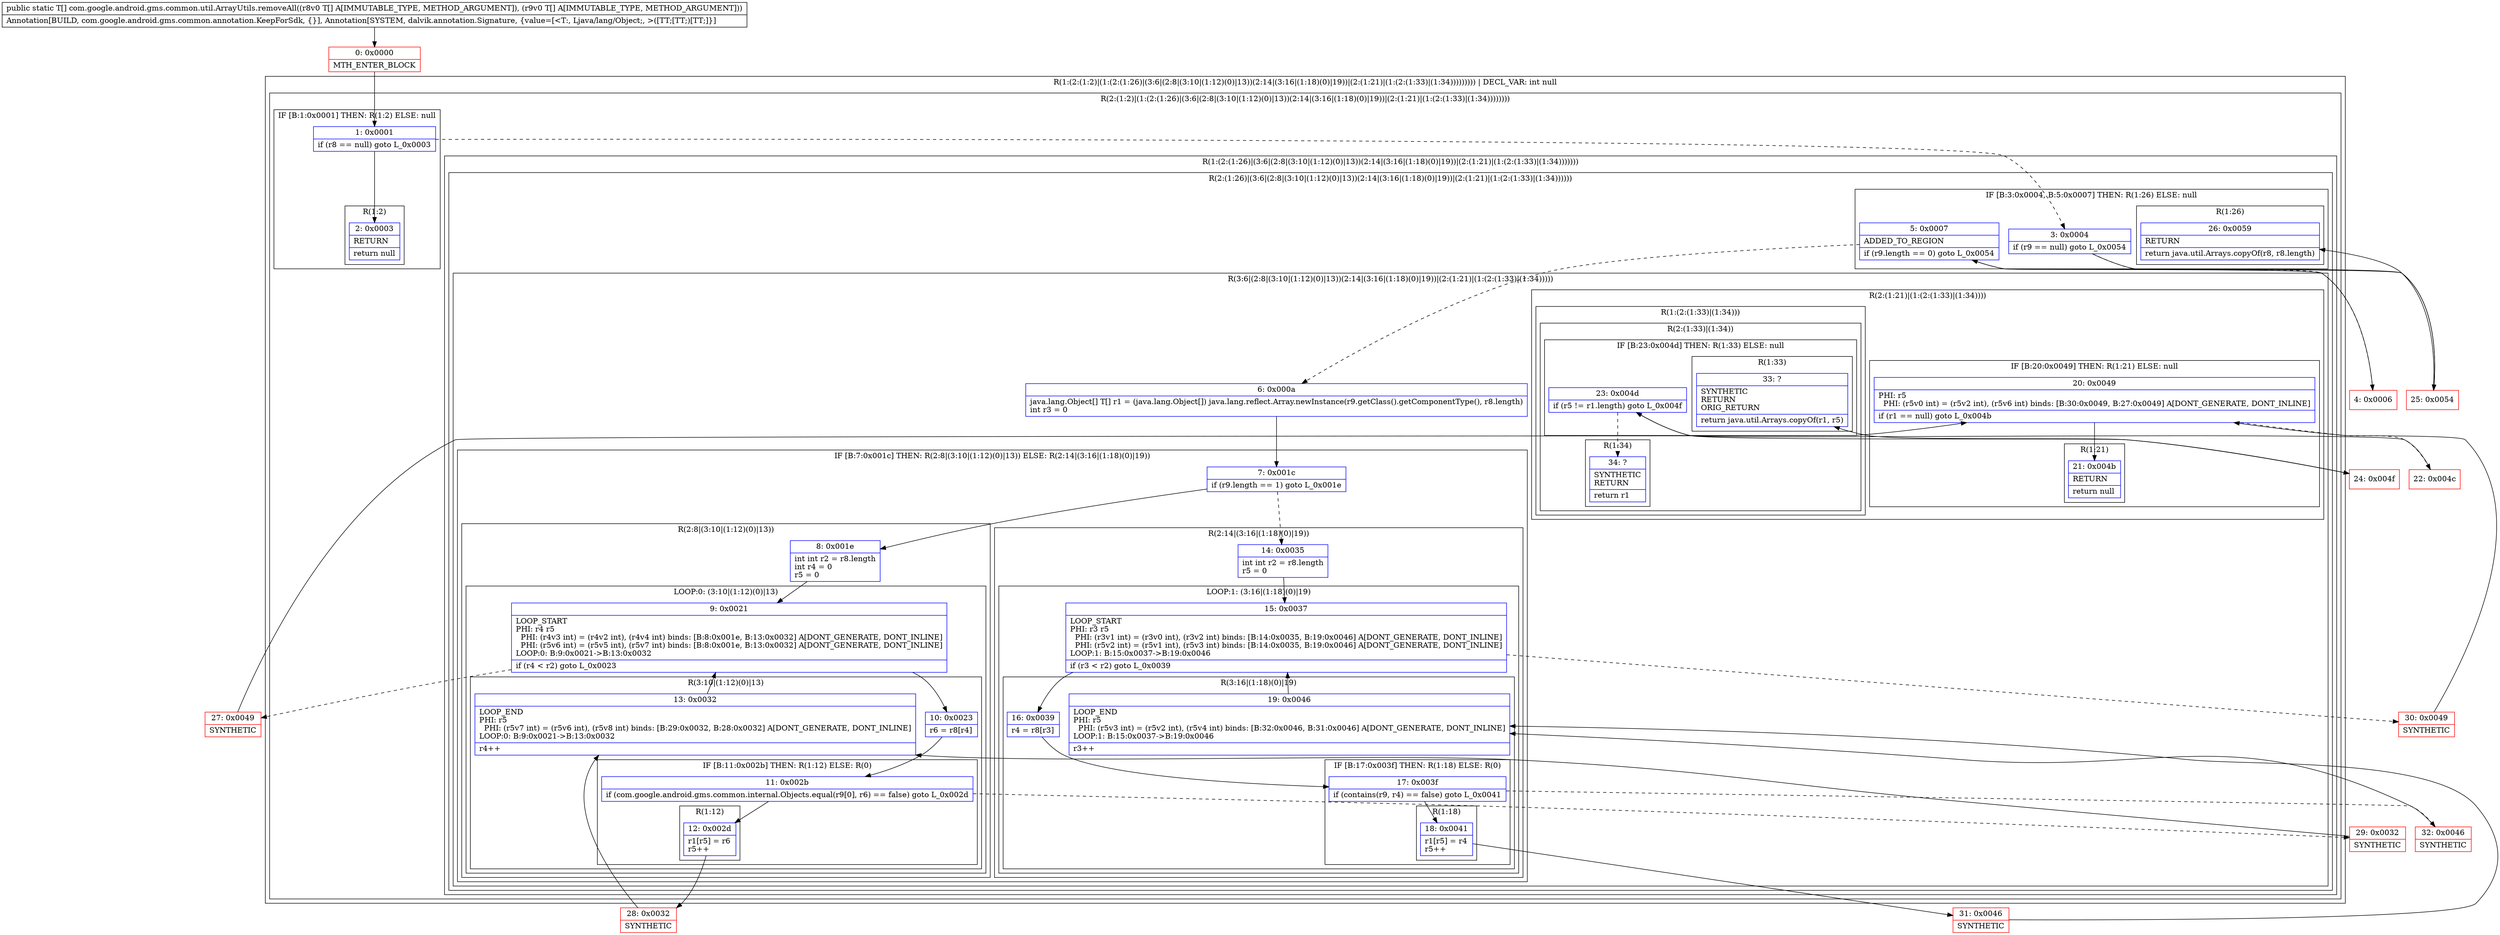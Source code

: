 digraph "CFG forcom.google.android.gms.common.util.ArrayUtils.removeAll([Ljava\/lang\/Object;[Ljava\/lang\/Object;)[Ljava\/lang\/Object;" {
subgraph cluster_Region_2078719666 {
label = "R(1:(2:(1:2)|(1:(2:(1:26)|(3:6|(2:8|(3:10|(1:12)(0)|13))(2:14|(3:16|(1:18)(0)|19))|(2:(1:21)|(1:(2:(1:33)|(1:34))))))))) | DECL_VAR: int null\l";
node [shape=record,color=blue];
subgraph cluster_Region_1730427551 {
label = "R(2:(1:2)|(1:(2:(1:26)|(3:6|(2:8|(3:10|(1:12)(0)|13))(2:14|(3:16|(1:18)(0)|19))|(2:(1:21)|(1:(2:(1:33)|(1:34))))))))";
node [shape=record,color=blue];
subgraph cluster_IfRegion_1314133554 {
label = "IF [B:1:0x0001] THEN: R(1:2) ELSE: null";
node [shape=record,color=blue];
Node_1 [shape=record,label="{1\:\ 0x0001|if (r8 == null) goto L_0x0003\l}"];
subgraph cluster_Region_659985491 {
label = "R(1:2)";
node [shape=record,color=blue];
Node_2 [shape=record,label="{2\:\ 0x0003|RETURN\l|return null\l}"];
}
}
subgraph cluster_Region_1762372901 {
label = "R(1:(2:(1:26)|(3:6|(2:8|(3:10|(1:12)(0)|13))(2:14|(3:16|(1:18)(0)|19))|(2:(1:21)|(1:(2:(1:33)|(1:34)))))))";
node [shape=record,color=blue];
subgraph cluster_Region_800952921 {
label = "R(2:(1:26)|(3:6|(2:8|(3:10|(1:12)(0)|13))(2:14|(3:16|(1:18)(0)|19))|(2:(1:21)|(1:(2:(1:33)|(1:34))))))";
node [shape=record,color=blue];
subgraph cluster_IfRegion_1102509082 {
label = "IF [B:3:0x0004, B:5:0x0007] THEN: R(1:26) ELSE: null";
node [shape=record,color=blue];
Node_3 [shape=record,label="{3\:\ 0x0004|if (r9 == null) goto L_0x0054\l}"];
Node_5 [shape=record,label="{5\:\ 0x0007|ADDED_TO_REGION\l|if (r9.length == 0) goto L_0x0054\l}"];
subgraph cluster_Region_1389433971 {
label = "R(1:26)";
node [shape=record,color=blue];
Node_26 [shape=record,label="{26\:\ 0x0059|RETURN\l|return java.util.Arrays.copyOf(r8, r8.length)\l}"];
}
}
subgraph cluster_Region_577347809 {
label = "R(3:6|(2:8|(3:10|(1:12)(0)|13))(2:14|(3:16|(1:18)(0)|19))|(2:(1:21)|(1:(2:(1:33)|(1:34)))))";
node [shape=record,color=blue];
Node_6 [shape=record,label="{6\:\ 0x000a|java.lang.Object[] T[] r1 = (java.lang.Object[]) java.lang.reflect.Array.newInstance(r9.getClass().getComponentType(), r8.length)\lint r3 = 0\l}"];
subgraph cluster_IfRegion_1720187273 {
label = "IF [B:7:0x001c] THEN: R(2:8|(3:10|(1:12)(0)|13)) ELSE: R(2:14|(3:16|(1:18)(0)|19))";
node [shape=record,color=blue];
Node_7 [shape=record,label="{7\:\ 0x001c|if (r9.length == 1) goto L_0x001e\l}"];
subgraph cluster_Region_907957936 {
label = "R(2:8|(3:10|(1:12)(0)|13))";
node [shape=record,color=blue];
Node_8 [shape=record,label="{8\:\ 0x001e|int int r2 = r8.length\lint r4 = 0\lr5 = 0\l}"];
subgraph cluster_LoopRegion_627802202 {
label = "LOOP:0: (3:10|(1:12)(0)|13)";
node [shape=record,color=blue];
Node_9 [shape=record,label="{9\:\ 0x0021|LOOP_START\lPHI: r4 r5 \l  PHI: (r4v3 int) = (r4v2 int), (r4v4 int) binds: [B:8:0x001e, B:13:0x0032] A[DONT_GENERATE, DONT_INLINE]\l  PHI: (r5v6 int) = (r5v5 int), (r5v7 int) binds: [B:8:0x001e, B:13:0x0032] A[DONT_GENERATE, DONT_INLINE]\lLOOP:0: B:9:0x0021\-\>B:13:0x0032\l|if (r4 \< r2) goto L_0x0023\l}"];
subgraph cluster_Region_1927947112 {
label = "R(3:10|(1:12)(0)|13)";
node [shape=record,color=blue];
Node_10 [shape=record,label="{10\:\ 0x0023|r6 = r8[r4]\l}"];
subgraph cluster_IfRegion_1393272521 {
label = "IF [B:11:0x002b] THEN: R(1:12) ELSE: R(0)";
node [shape=record,color=blue];
Node_11 [shape=record,label="{11\:\ 0x002b|if (com.google.android.gms.common.internal.Objects.equal(r9[0], r6) == false) goto L_0x002d\l}"];
subgraph cluster_Region_1940654220 {
label = "R(1:12)";
node [shape=record,color=blue];
Node_12 [shape=record,label="{12\:\ 0x002d|r1[r5] = r6\lr5++\l}"];
}
subgraph cluster_Region_161694295 {
label = "R(0)";
node [shape=record,color=blue];
}
}
Node_13 [shape=record,label="{13\:\ 0x0032|LOOP_END\lPHI: r5 \l  PHI: (r5v7 int) = (r5v6 int), (r5v8 int) binds: [B:29:0x0032, B:28:0x0032] A[DONT_GENERATE, DONT_INLINE]\lLOOP:0: B:9:0x0021\-\>B:13:0x0032\l|r4++\l}"];
}
}
}
subgraph cluster_Region_1373424611 {
label = "R(2:14|(3:16|(1:18)(0)|19))";
node [shape=record,color=blue];
Node_14 [shape=record,label="{14\:\ 0x0035|int int r2 = r8.length\lr5 = 0\l}"];
subgraph cluster_LoopRegion_1353824603 {
label = "LOOP:1: (3:16|(1:18)(0)|19)";
node [shape=record,color=blue];
Node_15 [shape=record,label="{15\:\ 0x0037|LOOP_START\lPHI: r3 r5 \l  PHI: (r3v1 int) = (r3v0 int), (r3v2 int) binds: [B:14:0x0035, B:19:0x0046] A[DONT_GENERATE, DONT_INLINE]\l  PHI: (r5v2 int) = (r5v1 int), (r5v3 int) binds: [B:14:0x0035, B:19:0x0046] A[DONT_GENERATE, DONT_INLINE]\lLOOP:1: B:15:0x0037\-\>B:19:0x0046\l|if (r3 \< r2) goto L_0x0039\l}"];
subgraph cluster_Region_2036498763 {
label = "R(3:16|(1:18)(0)|19)";
node [shape=record,color=blue];
Node_16 [shape=record,label="{16\:\ 0x0039|r4 = r8[r3]\l}"];
subgraph cluster_IfRegion_690063943 {
label = "IF [B:17:0x003f] THEN: R(1:18) ELSE: R(0)";
node [shape=record,color=blue];
Node_17 [shape=record,label="{17\:\ 0x003f|if (contains(r9, r4) == false) goto L_0x0041\l}"];
subgraph cluster_Region_105731851 {
label = "R(1:18)";
node [shape=record,color=blue];
Node_18 [shape=record,label="{18\:\ 0x0041|r1[r5] = r4\lr5++\l}"];
}
subgraph cluster_Region_663899204 {
label = "R(0)";
node [shape=record,color=blue];
}
}
Node_19 [shape=record,label="{19\:\ 0x0046|LOOP_END\lPHI: r5 \l  PHI: (r5v3 int) = (r5v2 int), (r5v4 int) binds: [B:32:0x0046, B:31:0x0046] A[DONT_GENERATE, DONT_INLINE]\lLOOP:1: B:15:0x0037\-\>B:19:0x0046\l|r3++\l}"];
}
}
}
}
subgraph cluster_Region_875561755 {
label = "R(2:(1:21)|(1:(2:(1:33)|(1:34))))";
node [shape=record,color=blue];
subgraph cluster_IfRegion_550316311 {
label = "IF [B:20:0x0049] THEN: R(1:21) ELSE: null";
node [shape=record,color=blue];
Node_20 [shape=record,label="{20\:\ 0x0049|PHI: r5 \l  PHI: (r5v0 int) = (r5v2 int), (r5v6 int) binds: [B:30:0x0049, B:27:0x0049] A[DONT_GENERATE, DONT_INLINE]\l|if (r1 == null) goto L_0x004b\l}"];
subgraph cluster_Region_1771446183 {
label = "R(1:21)";
node [shape=record,color=blue];
Node_21 [shape=record,label="{21\:\ 0x004b|RETURN\l|return null\l}"];
}
}
subgraph cluster_Region_1279312736 {
label = "R(1:(2:(1:33)|(1:34)))";
node [shape=record,color=blue];
subgraph cluster_Region_2030393024 {
label = "R(2:(1:33)|(1:34))";
node [shape=record,color=blue];
subgraph cluster_IfRegion_1330445127 {
label = "IF [B:23:0x004d] THEN: R(1:33) ELSE: null";
node [shape=record,color=blue];
Node_23 [shape=record,label="{23\:\ 0x004d|if (r5 != r1.length) goto L_0x004f\l}"];
subgraph cluster_Region_1547137610 {
label = "R(1:33)";
node [shape=record,color=blue];
Node_33 [shape=record,label="{33\:\ ?|SYNTHETIC\lRETURN\lORIG_RETURN\l|return java.util.Arrays.copyOf(r1, r5)\l}"];
}
}
subgraph cluster_Region_808358856 {
label = "R(1:34)";
node [shape=record,color=blue];
Node_34 [shape=record,label="{34\:\ ?|SYNTHETIC\lRETURN\l|return r1\l}"];
}
}
}
}
}
}
}
}
}
Node_0 [shape=record,color=red,label="{0\:\ 0x0000|MTH_ENTER_BLOCK\l}"];
Node_4 [shape=record,color=red,label="{4\:\ 0x0006}"];
Node_22 [shape=record,color=red,label="{22\:\ 0x004c}"];
Node_24 [shape=record,color=red,label="{24\:\ 0x004f}"];
Node_25 [shape=record,color=red,label="{25\:\ 0x0054}"];
Node_27 [shape=record,color=red,label="{27\:\ 0x0049|SYNTHETIC\l}"];
Node_28 [shape=record,color=red,label="{28\:\ 0x0032|SYNTHETIC\l}"];
Node_29 [shape=record,color=red,label="{29\:\ 0x0032|SYNTHETIC\l}"];
Node_30 [shape=record,color=red,label="{30\:\ 0x0049|SYNTHETIC\l}"];
Node_31 [shape=record,color=red,label="{31\:\ 0x0046|SYNTHETIC\l}"];
Node_32 [shape=record,color=red,label="{32\:\ 0x0046|SYNTHETIC\l}"];
MethodNode[shape=record,label="{public static T[] com.google.android.gms.common.util.ArrayUtils.removeAll((r8v0 T[] A[IMMUTABLE_TYPE, METHOD_ARGUMENT]), (r9v0 T[] A[IMMUTABLE_TYPE, METHOD_ARGUMENT]))  | Annotation[BUILD, com.google.android.gms.common.annotation.KeepForSdk, \{\}], Annotation[SYSTEM, dalvik.annotation.Signature, \{value=[\<T:, Ljava\/lang\/Object;, \>([TT;[TT;)[TT;]\}]\l}"];
MethodNode -> Node_0;
Node_1 -> Node_2;
Node_1 -> Node_3[style=dashed];
Node_3 -> Node_4[style=dashed];
Node_3 -> Node_25;
Node_5 -> Node_6[style=dashed];
Node_5 -> Node_25;
Node_6 -> Node_7;
Node_7 -> Node_8;
Node_7 -> Node_14[style=dashed];
Node_8 -> Node_9;
Node_9 -> Node_10;
Node_9 -> Node_27[style=dashed];
Node_10 -> Node_11;
Node_11 -> Node_12;
Node_11 -> Node_29[style=dashed];
Node_12 -> Node_28;
Node_13 -> Node_9;
Node_14 -> Node_15;
Node_15 -> Node_16;
Node_15 -> Node_30[style=dashed];
Node_16 -> Node_17;
Node_17 -> Node_18;
Node_17 -> Node_32[style=dashed];
Node_18 -> Node_31;
Node_19 -> Node_15;
Node_20 -> Node_21;
Node_20 -> Node_22[style=dashed];
Node_23 -> Node_24;
Node_23 -> Node_34[style=dashed];
Node_0 -> Node_1;
Node_4 -> Node_5;
Node_22 -> Node_23;
Node_24 -> Node_33;
Node_25 -> Node_26;
Node_27 -> Node_20;
Node_28 -> Node_13;
Node_29 -> Node_13;
Node_30 -> Node_20;
Node_31 -> Node_19;
Node_32 -> Node_19;
}

